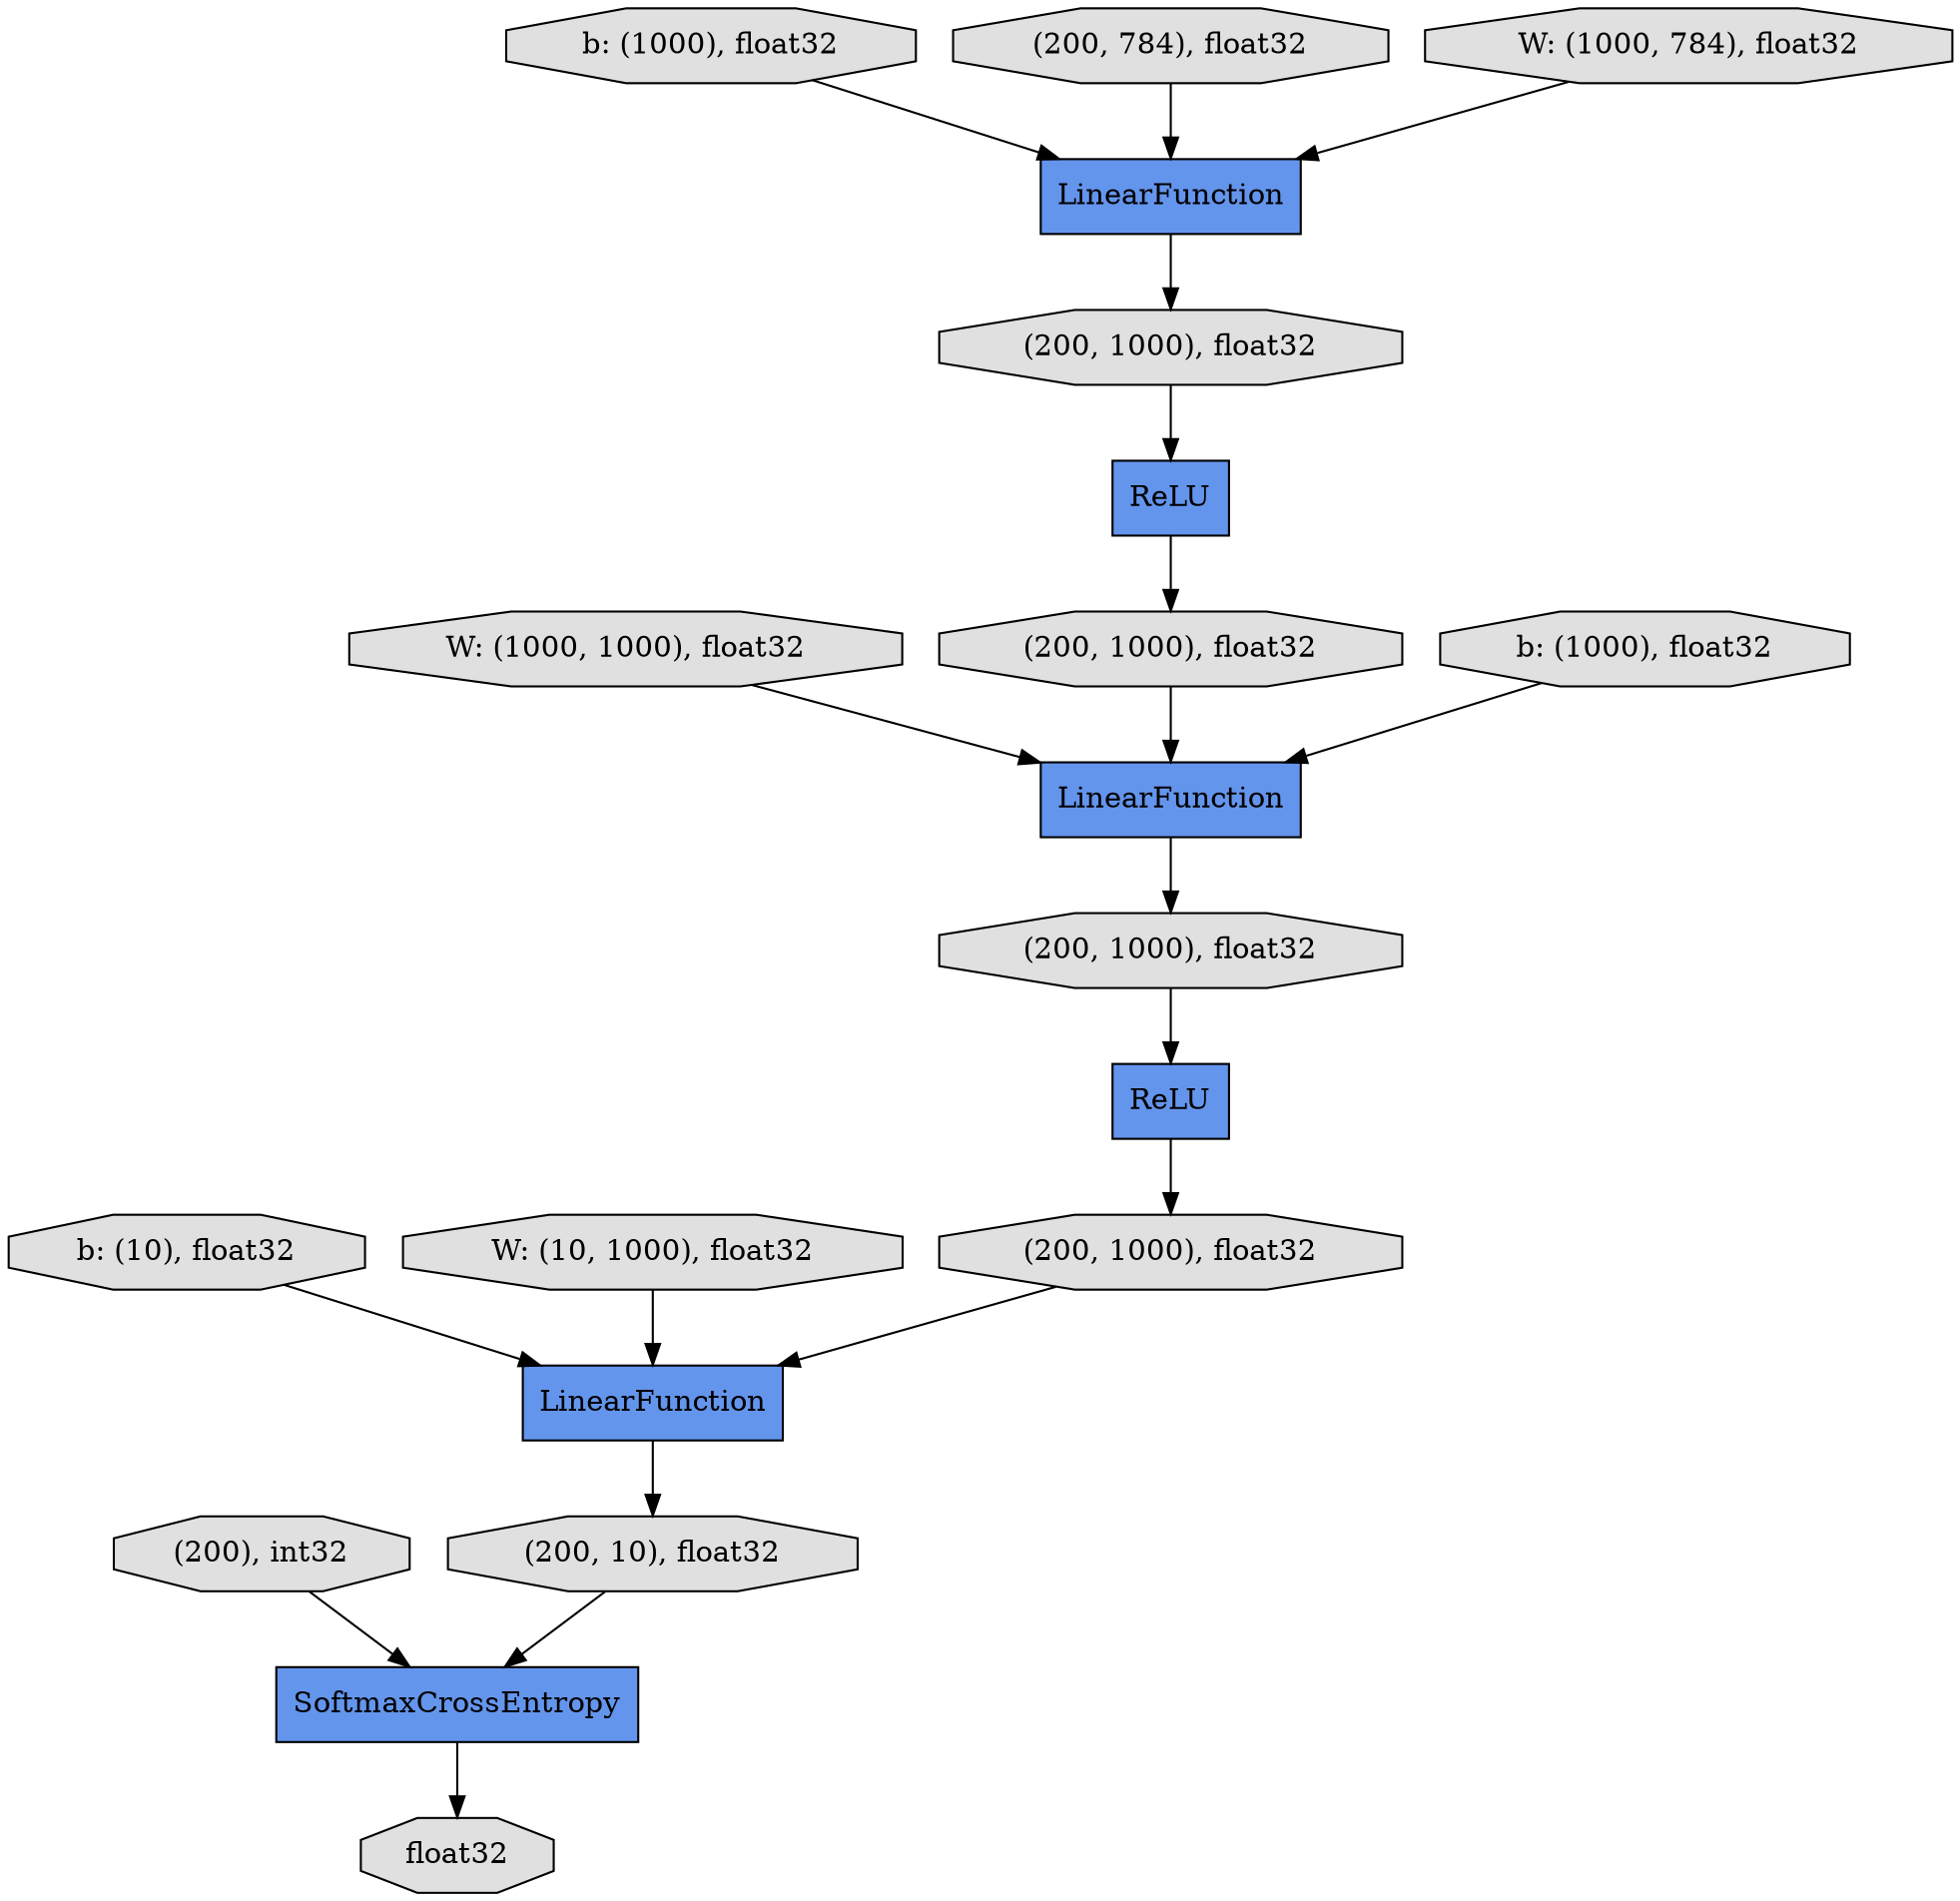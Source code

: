 digraph graphname{rankdir=TB;139867577339408 [shape="octagon",style="filled",fillcolor="#E0E0E0",label="(200, 1000), float32"];139867577448848 [shape="octagon",style="filled",fillcolor="#E0E0E0",label="b: (10), float32"];139867577446928 [shape="record",style="filled",fillcolor="#6495ED",label="ReLU"];139867577448144 [shape="octagon",style="filled",fillcolor="#E0E0E0",label="W: (1000, 1000), float32"];139867574556816 [shape="octagon",style="filled",fillcolor="#E0E0E0",label="float32"];139867577447120 [shape="record",style="filled",fillcolor="#6495ED",label="LinearFunction"];139867577446800 [shape="octagon",style="filled",fillcolor="#E0E0E0",label="(200, 1000), float32"];139867577339600 [shape="octagon",style="filled",fillcolor="#E0E0E0",label="(200, 1000), float32"];139867577446608 [shape="octagon",style="filled",fillcolor="#E0E0E0",label="(200, 1000), float32"];139867577448592 [shape="octagon",style="filled",fillcolor="#E0E0E0",label="W: (10, 1000), float32"];139867577447184 [shape="record",style="filled",fillcolor="#6495ED",label="ReLU"];139867577447952 [shape="octagon",style="filled",fillcolor="#E0E0E0",label="b: (1000), float32"];139867577339216 [shape="octagon",style="filled",fillcolor="#E0E0E0",label="(200, 10), float32"];139867577446544 [shape="record",style="filled",fillcolor="#6495ED",label="SoftmaxCrossEntropy"];139867577339280 [shape="octagon",style="filled",fillcolor="#E0E0E0",label="(200), int32"];139867577446992 [shape="octagon",style="filled",fillcolor="#E0E0E0",label="(200, 784), float32"];139867577448400 [shape="octagon",style="filled",fillcolor="#E0E0E0",label="b: (1000), float32"];139867577339856 [shape="record",style="filled",fillcolor="#6495ED",label="LinearFunction"];139867577447696 [shape="octagon",style="filled",fillcolor="#E0E0E0",label="W: (1000, 784), float32"];139867577446736 [shape="record",style="filled",fillcolor="#6495ED",label="LinearFunction"];139867577448848 -> 139867577339856;139867577446736 -> 139867577339600;139867577339600 -> 139867577447184;139867577339216 -> 139867577446544;139867577448144 -> 139867577446736;139867577447952 -> 139867577447120;139867577339856 -> 139867577339216;139867577446544 -> 139867574556816;139867577448592 -> 139867577339856;139867577448400 -> 139867577446736;139867577447120 -> 139867577446800;139867577446928 -> 139867577446608;139867577446608 -> 139867577446736;139867577339408 -> 139867577339856;139867577446992 -> 139867577447120;139867577447696 -> 139867577447120;139867577339280 -> 139867577446544;139867577447184 -> 139867577339408;139867577446800 -> 139867577446928;}